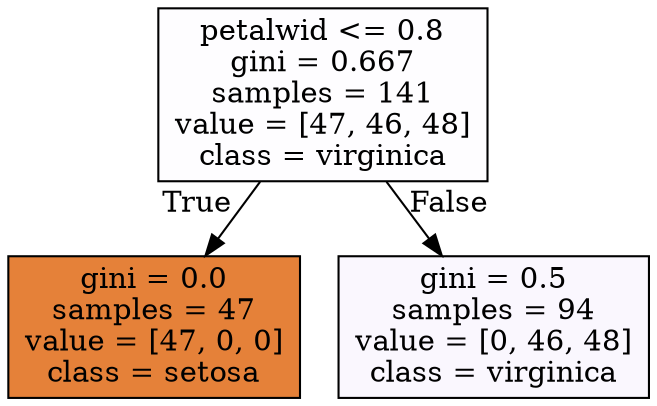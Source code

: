 digraph Tree {
node [shape=box, style="filled", color="black"] ;
graph [ranksep=equally, splines=polyline] ;
0 [label="petalwid <= 0.8\ngini = 0.667\nsamples = 141\nvalue = [47, 46, 48]\nclass = virginica", fillcolor="#fefdff"] ;
1 [label="gini = 0.0\nsamples = 47\nvalue = [47, 0, 0]\nclass = setosa", fillcolor="#e58139"] ;
0 -> 1 [labeldistance=2.5, labelangle=45, headlabel="True"] ;
2 [label="gini = 0.5\nsamples = 94\nvalue = [0, 46, 48]\nclass = virginica", fillcolor="#faf7fe"] ;
0 -> 2 [labeldistance=2.5, labelangle=-45, headlabel="False"] ;
{rank=same ; 0} ;
{rank=same ; 1; 2} ;
}